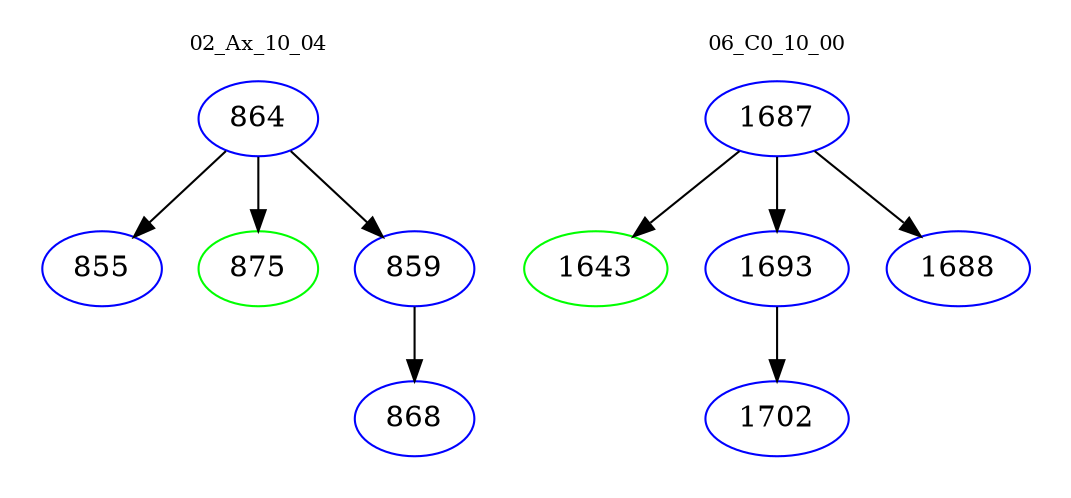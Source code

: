 digraph{
subgraph cluster_0 {
color = white
label = "02_Ax_10_04";
fontsize=10;
T0_864 [label="864", color="blue"]
T0_864 -> T0_855 [color="black"]
T0_855 [label="855", color="blue"]
T0_864 -> T0_875 [color="black"]
T0_875 [label="875", color="green"]
T0_864 -> T0_859 [color="black"]
T0_859 [label="859", color="blue"]
T0_859 -> T0_868 [color="black"]
T0_868 [label="868", color="blue"]
}
subgraph cluster_1 {
color = white
label = "06_C0_10_00";
fontsize=10;
T1_1687 [label="1687", color="blue"]
T1_1687 -> T1_1643 [color="black"]
T1_1643 [label="1643", color="green"]
T1_1687 -> T1_1693 [color="black"]
T1_1693 [label="1693", color="blue"]
T1_1693 -> T1_1702 [color="black"]
T1_1702 [label="1702", color="blue"]
T1_1687 -> T1_1688 [color="black"]
T1_1688 [label="1688", color="blue"]
}
}
